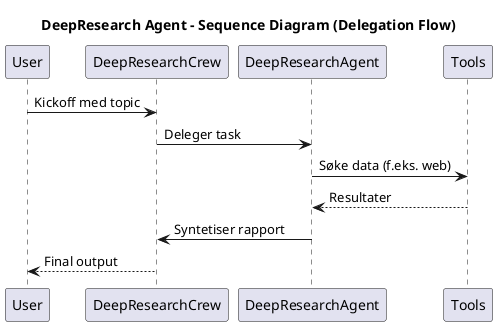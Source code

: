 @startuml
title DeepResearch Agent - Sequence Diagram (Delegation Flow)
participant User
participant DeepResearchCrew
participant DeepResearchAgent
participant Tools
User -> DeepResearchCrew: Kickoff med topic
DeepResearchCrew -> DeepResearchAgent: Deleger task
DeepResearchAgent -> Tools: Søke data (f.eks. web)
Tools --> DeepResearchAgent: Resultater
DeepResearchAgent -> DeepResearchCrew: Syntetiser rapport
DeepResearchCrew --> User: Final output
@enduml
